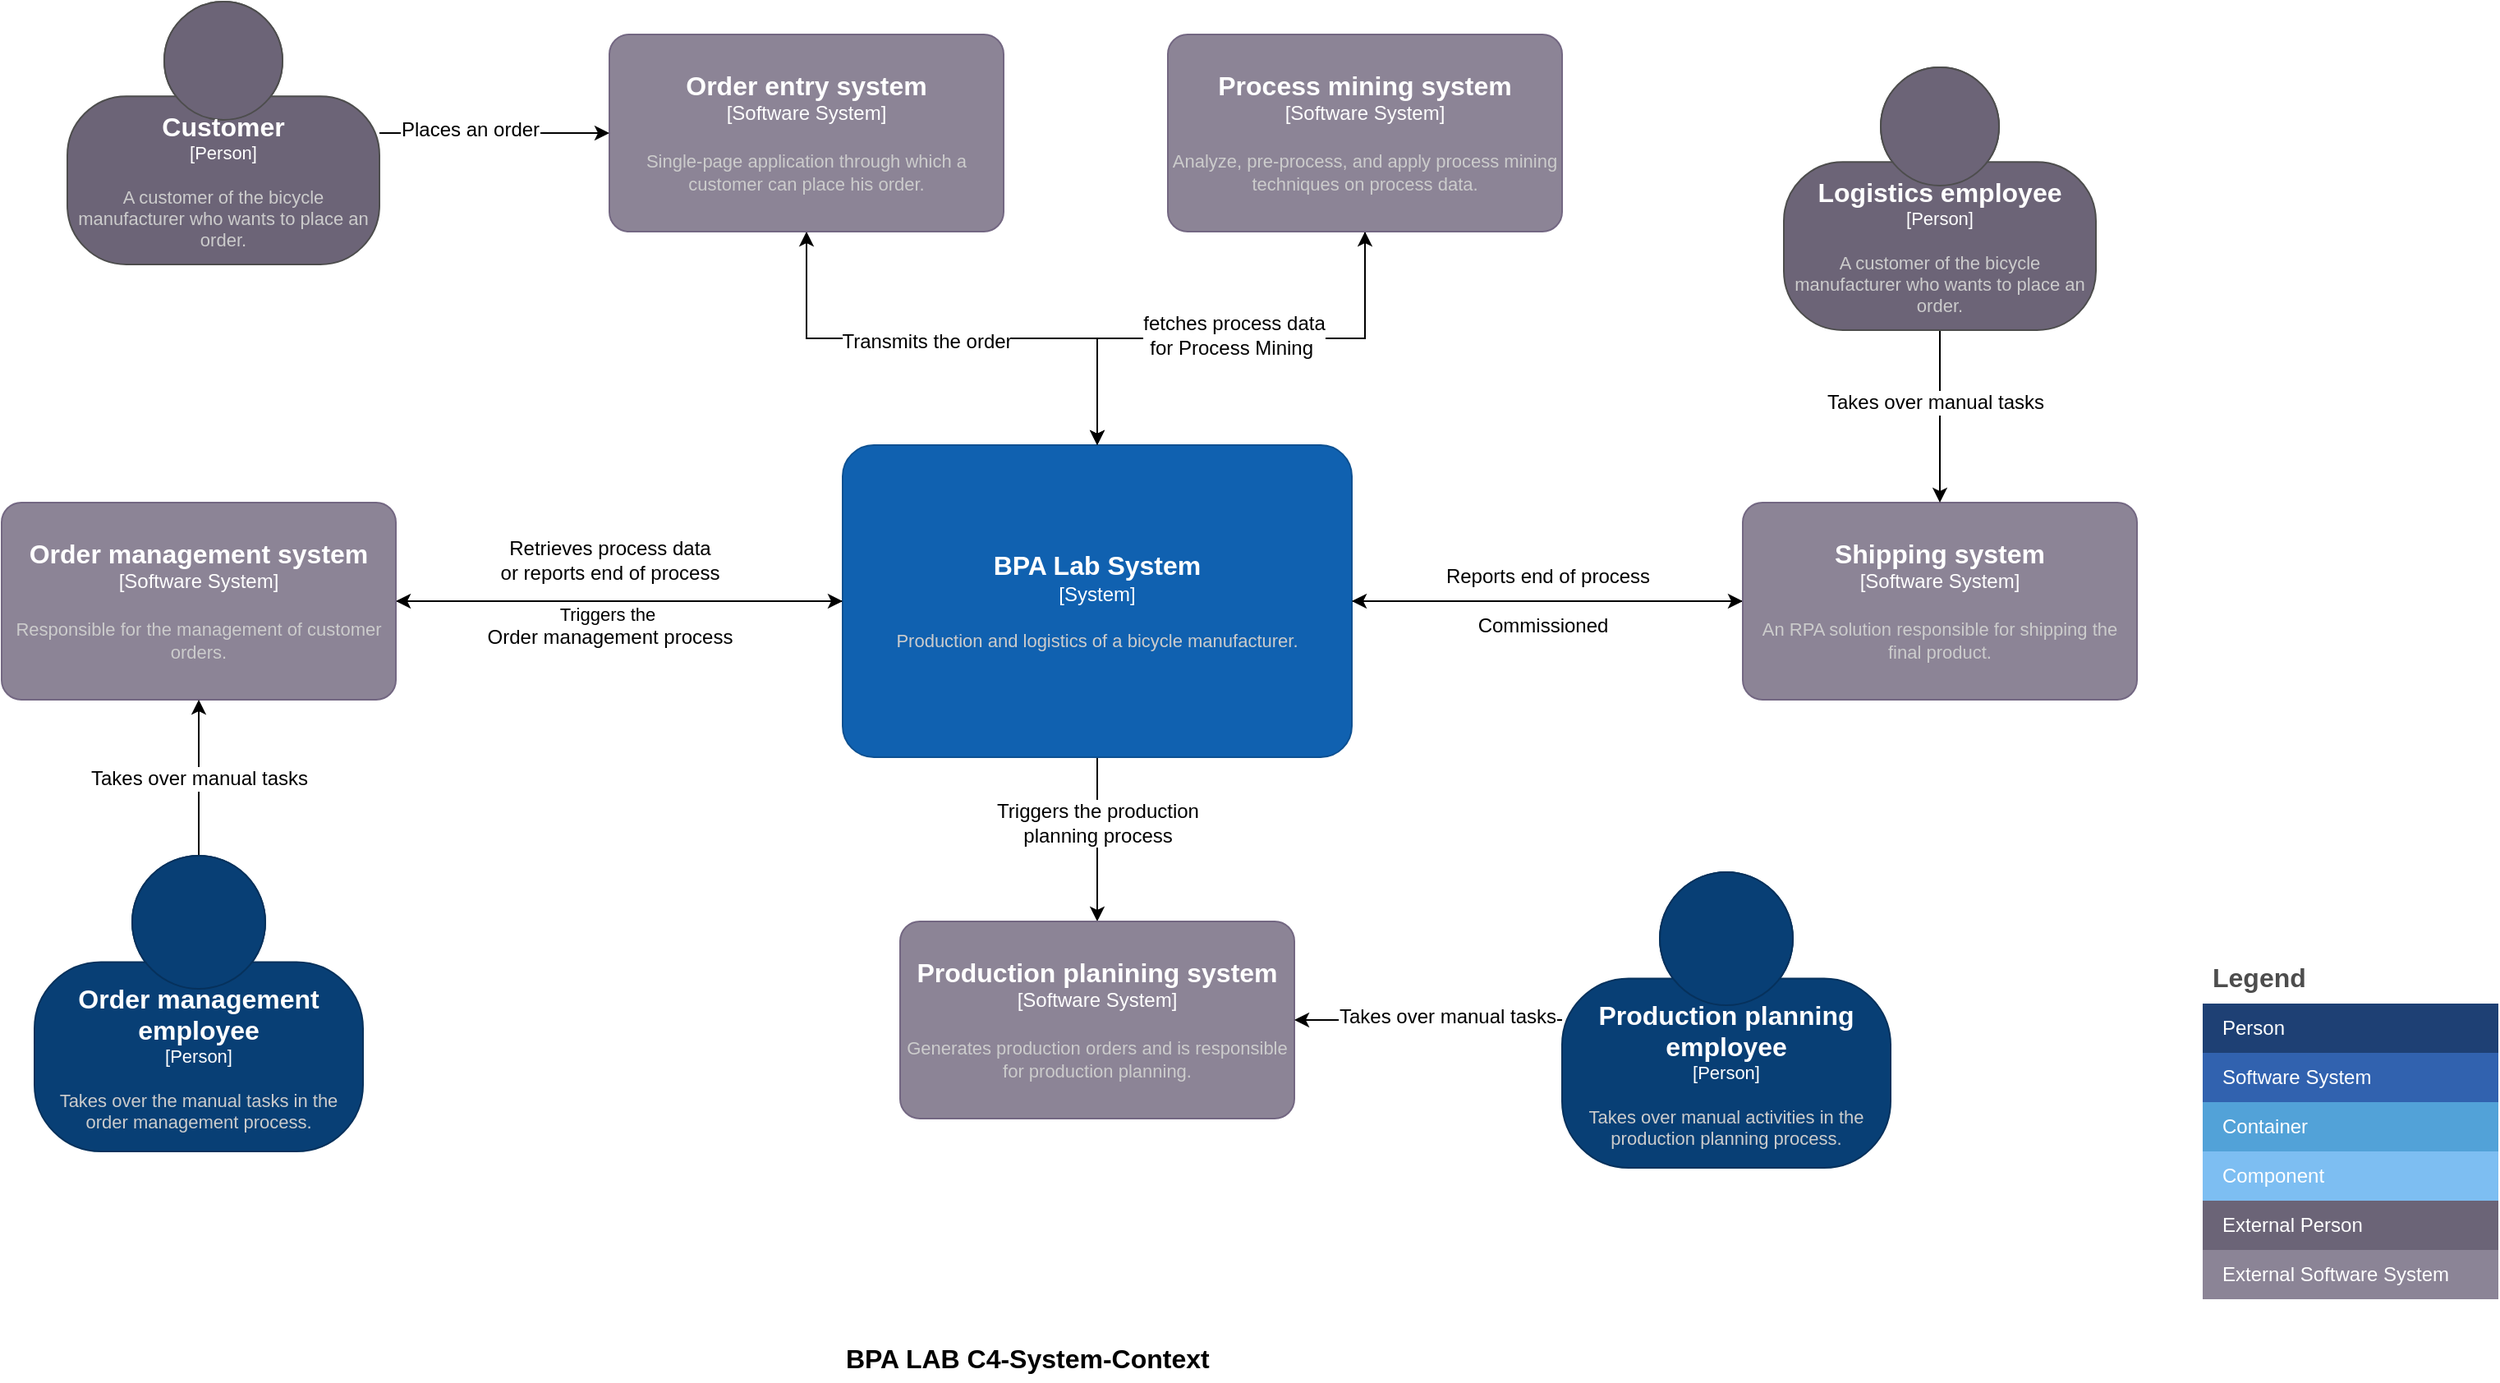 <mxfile version="21.7.4" type="onedrive">
  <diagram name="Seite-1" id="Nr2u1hR7h96ugxyO9wR_">
    <mxGraphModel dx="1622" dy="936" grid="1" gridSize="10" guides="1" tooltips="1" connect="1" arrows="1" fold="1" page="1" pageScale="1" pageWidth="1654" pageHeight="2336" math="0" shadow="0">
      <root>
        <mxCell id="0" />
        <mxCell id="1" parent="0" />
        <mxCell id="OgZBjtJ-NomViNMuKFCO-3" value="Legend" style="shape=table;startSize=30;container=1;collapsible=0;childLayout=tableLayout;fontSize=16;align=left;verticalAlign=top;fillColor=none;strokeColor=none;fontColor=#4D4D4D;fontStyle=1;spacingLeft=6;spacing=0;resizable=0;" parent="1" vertex="1">
          <mxGeometry x="1500" y="760" width="180" height="210.0" as="geometry" />
        </mxCell>
        <mxCell id="OgZBjtJ-NomViNMuKFCO-4" value="" style="shape=tableRow;horizontal=0;startSize=0;swimlaneHead=0;swimlaneBody=0;strokeColor=inherit;top=0;left=0;bottom=0;right=0;collapsible=0;dropTarget=0;fillColor=none;points=[[0,0.5],[1,0.5]];portConstraint=eastwest;fontSize=12;" parent="OgZBjtJ-NomViNMuKFCO-3" vertex="1">
          <mxGeometry y="30" width="180" height="30" as="geometry" />
        </mxCell>
        <mxCell id="OgZBjtJ-NomViNMuKFCO-5" value="Person" style="shape=partialRectangle;html=1;whiteSpace=wrap;connectable=0;strokeColor=inherit;overflow=hidden;fillColor=#1E4074;top=0;left=0;bottom=0;right=0;pointerEvents=1;fontSize=12;align=left;fontColor=#FFFFFF;gradientColor=none;spacingLeft=10;spacingRight=4;" parent="OgZBjtJ-NomViNMuKFCO-4" vertex="1">
          <mxGeometry width="180" height="30" as="geometry">
            <mxRectangle width="180" height="30" as="alternateBounds" />
          </mxGeometry>
        </mxCell>
        <mxCell id="OgZBjtJ-NomViNMuKFCO-6" value="" style="shape=tableRow;horizontal=0;startSize=0;swimlaneHead=0;swimlaneBody=0;strokeColor=inherit;top=0;left=0;bottom=0;right=0;collapsible=0;dropTarget=0;fillColor=none;points=[[0,0.5],[1,0.5]];portConstraint=eastwest;fontSize=12;" parent="OgZBjtJ-NomViNMuKFCO-3" vertex="1">
          <mxGeometry y="60" width="180" height="30" as="geometry" />
        </mxCell>
        <mxCell id="OgZBjtJ-NomViNMuKFCO-7" value="Software System" style="shape=partialRectangle;html=1;whiteSpace=wrap;connectable=0;strokeColor=inherit;overflow=hidden;fillColor=#3162AF;top=0;left=0;bottom=0;right=0;pointerEvents=1;fontSize=12;align=left;fontColor=#FFFFFF;gradientColor=none;spacingLeft=10;spacingRight=4;" parent="OgZBjtJ-NomViNMuKFCO-6" vertex="1">
          <mxGeometry width="180" height="30" as="geometry">
            <mxRectangle width="180" height="30" as="alternateBounds" />
          </mxGeometry>
        </mxCell>
        <mxCell id="OgZBjtJ-NomViNMuKFCO-8" value="" style="shape=tableRow;horizontal=0;startSize=0;swimlaneHead=0;swimlaneBody=0;strokeColor=inherit;top=0;left=0;bottom=0;right=0;collapsible=0;dropTarget=0;fillColor=none;points=[[0,0.5],[1,0.5]];portConstraint=eastwest;fontSize=12;" parent="OgZBjtJ-NomViNMuKFCO-3" vertex="1">
          <mxGeometry y="90" width="180" height="30" as="geometry" />
        </mxCell>
        <mxCell id="OgZBjtJ-NomViNMuKFCO-9" value="Container" style="shape=partialRectangle;html=1;whiteSpace=wrap;connectable=0;strokeColor=inherit;overflow=hidden;fillColor=#52a2d8;top=0;left=0;bottom=0;right=0;pointerEvents=1;fontSize=12;align=left;fontColor=#FFFFFF;gradientColor=none;spacingLeft=10;spacingRight=4;" parent="OgZBjtJ-NomViNMuKFCO-8" vertex="1">
          <mxGeometry width="180" height="30" as="geometry">
            <mxRectangle width="180" height="30" as="alternateBounds" />
          </mxGeometry>
        </mxCell>
        <mxCell id="OgZBjtJ-NomViNMuKFCO-10" value="" style="shape=tableRow;horizontal=0;startSize=0;swimlaneHead=0;swimlaneBody=0;strokeColor=inherit;top=0;left=0;bottom=0;right=0;collapsible=0;dropTarget=0;fillColor=none;points=[[0,0.5],[1,0.5]];portConstraint=eastwest;fontSize=12;" parent="OgZBjtJ-NomViNMuKFCO-3" vertex="1">
          <mxGeometry y="120" width="180" height="30" as="geometry" />
        </mxCell>
        <mxCell id="OgZBjtJ-NomViNMuKFCO-11" value="Component" style="shape=partialRectangle;html=1;whiteSpace=wrap;connectable=0;strokeColor=inherit;overflow=hidden;fillColor=#7dbef2;top=0;left=0;bottom=0;right=0;pointerEvents=1;fontSize=12;align=left;fontColor=#FFFFFF;gradientColor=none;spacingLeft=10;spacingRight=4;" parent="OgZBjtJ-NomViNMuKFCO-10" vertex="1">
          <mxGeometry width="180" height="30" as="geometry">
            <mxRectangle width="180" height="30" as="alternateBounds" />
          </mxGeometry>
        </mxCell>
        <mxCell id="OgZBjtJ-NomViNMuKFCO-12" value="" style="shape=tableRow;horizontal=0;startSize=0;swimlaneHead=0;swimlaneBody=0;strokeColor=inherit;top=0;left=0;bottom=0;right=0;collapsible=0;dropTarget=0;fillColor=none;points=[[0,0.5],[1,0.5]];portConstraint=eastwest;fontSize=12;" parent="OgZBjtJ-NomViNMuKFCO-3" vertex="1">
          <mxGeometry y="150" width="180" height="30" as="geometry" />
        </mxCell>
        <mxCell id="OgZBjtJ-NomViNMuKFCO-13" value="External Person" style="shape=partialRectangle;html=1;whiteSpace=wrap;connectable=0;strokeColor=inherit;overflow=hidden;fillColor=#6b6477;top=0;left=0;bottom=0;right=0;pointerEvents=1;fontSize=12;align=left;fontColor=#FFFFFF;gradientColor=none;spacingLeft=10;spacingRight=4;" parent="OgZBjtJ-NomViNMuKFCO-12" vertex="1">
          <mxGeometry width="180" height="30" as="geometry">
            <mxRectangle width="180" height="30" as="alternateBounds" />
          </mxGeometry>
        </mxCell>
        <mxCell id="OgZBjtJ-NomViNMuKFCO-14" value="" style="shape=tableRow;horizontal=0;startSize=0;swimlaneHead=0;swimlaneBody=0;strokeColor=inherit;top=0;left=0;bottom=0;right=0;collapsible=0;dropTarget=0;fillColor=none;points=[[0,0.5],[1,0.5]];portConstraint=eastwest;fontSize=12;" parent="OgZBjtJ-NomViNMuKFCO-3" vertex="1">
          <mxGeometry y="180" width="180" height="30" as="geometry" />
        </mxCell>
        <mxCell id="OgZBjtJ-NomViNMuKFCO-15" value="External Software System" style="shape=partialRectangle;html=1;whiteSpace=wrap;connectable=0;strokeColor=inherit;overflow=hidden;fillColor=#8b8496;top=0;left=0;bottom=0;right=0;pointerEvents=1;fontSize=12;align=left;fontColor=#FFFFFF;gradientColor=none;spacingLeft=10;spacingRight=4;" parent="OgZBjtJ-NomViNMuKFCO-14" vertex="1">
          <mxGeometry width="180" height="30" as="geometry">
            <mxRectangle width="180" height="30" as="alternateBounds" />
          </mxGeometry>
        </mxCell>
        <mxCell id="7dyLRfc8B-bBLUs6YG5J-10" style="edgeStyle=orthogonalEdgeStyle;rounded=0;orthogonalLoop=1;jettySize=auto;html=1;" edge="1" parent="1" source="ByFdooQVjw_topJzLV6J-2" target="ByFdooQVjw_topJzLV6J-3">
          <mxGeometry relative="1" as="geometry" />
        </mxCell>
        <mxCell id="7dyLRfc8B-bBLUs6YG5J-11" style="edgeStyle=orthogonalEdgeStyle;rounded=0;orthogonalLoop=1;jettySize=auto;html=1;" edge="1" parent="1" source="ByFdooQVjw_topJzLV6J-2" target="ByFdooQVjw_topJzLV6J-4">
          <mxGeometry relative="1" as="geometry" />
        </mxCell>
        <mxCell id="7dyLRfc8B-bBLUs6YG5J-12" style="edgeStyle=orthogonalEdgeStyle;rounded=0;orthogonalLoop=1;jettySize=auto;html=1;" edge="1" parent="1" source="ByFdooQVjw_topJzLV6J-2" target="7dyLRfc8B-bBLUs6YG5J-4">
          <mxGeometry relative="1" as="geometry" />
        </mxCell>
        <mxCell id="7dyLRfc8B-bBLUs6YG5J-14" style="edgeStyle=orthogonalEdgeStyle;rounded=0;orthogonalLoop=1;jettySize=auto;html=1;" edge="1" parent="1" source="ByFdooQVjw_topJzLV6J-2" target="7dyLRfc8B-bBLUs6YG5J-1">
          <mxGeometry relative="1" as="geometry" />
        </mxCell>
        <mxCell id="7dyLRfc8B-bBLUs6YG5J-26" value="&lt;font style=&quot;font-size: 12px;&quot;&gt;Triggers the production&lt;br style=&quot;box-sizing: content-box; -webkit-font-smoothing: antialiased; font-family: Helvetica, &amp;quot;VP Default&amp;quot;;&quot;&gt;&lt;span style=&quot;font-family: Helvetica, &amp;quot;VP Default&amp;quot;;&quot;&gt;planning process&lt;/span&gt;&lt;/font&gt;" style="edgeLabel;html=1;align=center;verticalAlign=middle;resizable=0;points=[];" vertex="1" connectable="0" parent="7dyLRfc8B-bBLUs6YG5J-14">
          <mxGeometry x="-0.197" y="-3" relative="1" as="geometry">
            <mxPoint x="3" as="offset" />
          </mxGeometry>
        </mxCell>
        <mxCell id="7dyLRfc8B-bBLUs6YG5J-15" style="edgeStyle=orthogonalEdgeStyle;rounded=0;orthogonalLoop=1;jettySize=auto;html=1;entryX=1;entryY=0.5;entryDx=0;entryDy=0;entryPerimeter=0;" edge="1" parent="1" source="ByFdooQVjw_topJzLV6J-2" target="ByFdooQVjw_topJzLV6J-6">
          <mxGeometry relative="1" as="geometry" />
        </mxCell>
        <object placeholders="1" c4Name="BPA Lab System" c4Type="System" c4Description="Production and logistics of a bicycle manufacturer." label="&lt;font style=&quot;font-size: 16px&quot;&gt;&lt;b&gt;%c4Name%&lt;/b&gt;&lt;/font&gt;&lt;div&gt;[%c4Type%]&lt;/div&gt;&lt;br&gt;&lt;div&gt;&lt;font style=&quot;font-size: 11px&quot;&gt;&lt;font color=&quot;#cccccc&quot;&gt;%c4Description%&lt;/font&gt;&lt;/div&gt;" id="ByFdooQVjw_topJzLV6J-2">
          <mxCell style="rounded=1;whiteSpace=wrap;html=1;labelBackgroundColor=none;fillColor=#1061B0;fontColor=#ffffff;align=center;arcSize=10;strokeColor=#0D5091;metaEdit=1;resizable=1;points=[[0.25,0,0],[0.5,0,0],[0.75,0,0],[1,0.25,0],[1,0.5,0],[1,0.75,0],[0.75,1,0],[0.5,1,0],[0.25,1,0],[0,0.75,0],[0,0.5,0],[0,0.25,0]];editable=1;movable=1;rotatable=1;deletable=1;locked=0;connectable=1;" parent="1" vertex="1">
            <mxGeometry x="672" y="450" width="310" height="190" as="geometry" />
          </mxCell>
        </object>
        <mxCell id="7dyLRfc8B-bBLUs6YG5J-8" style="edgeStyle=orthogonalEdgeStyle;rounded=0;orthogonalLoop=1;jettySize=auto;html=1;" edge="1" parent="1" source="ByFdooQVjw_topJzLV6J-3" target="ByFdooQVjw_topJzLV6J-2">
          <mxGeometry relative="1" as="geometry" />
        </mxCell>
        <mxCell id="7dyLRfc8B-bBLUs6YG5J-21" value="&lt;font style=&quot;font-size: 12px;&quot;&gt;Transmits the order&lt;/font&gt;" style="edgeLabel;html=1;align=center;verticalAlign=middle;resizable=0;points=[];" vertex="1" connectable="0" parent="7dyLRfc8B-bBLUs6YG5J-8">
          <mxGeometry x="-0.103" y="-2" relative="1" as="geometry">
            <mxPoint as="offset" />
          </mxGeometry>
        </mxCell>
        <object placeholders="1" c4Name="Order entry system" c4Type="Software System" c4Description="Single-page application through which a customer can place his order." label="&lt;font style=&quot;font-size: 16px&quot;&gt;&lt;b&gt;%c4Name%&lt;/b&gt;&lt;/font&gt;&lt;div&gt;[%c4Type%]&lt;/div&gt;&lt;br&gt;&lt;div&gt;&lt;font style=&quot;font-size: 11px&quot;&gt;&lt;font color=&quot;#cccccc&quot;&gt;%c4Description%&lt;/font&gt;&lt;/div&gt;" id="ByFdooQVjw_topJzLV6J-3">
          <mxCell style="rounded=1;whiteSpace=wrap;html=1;labelBackgroundColor=none;fillColor=#8C8496;fontColor=#ffffff;align=center;arcSize=10;strokeColor=#736782;metaEdit=1;resizable=0;points=[[0.25,0,0],[0.5,0,0],[0.75,0,0],[1,0.25,0],[1,0.5,0],[1,0.75,0],[0.75,1,0],[0.5,1,0],[0.25,1,0],[0,0.75,0],[0,0.5,0],[0,0.25,0]];" parent="1" vertex="1">
            <mxGeometry x="530" y="200" width="240" height="120" as="geometry" />
          </mxCell>
        </object>
        <mxCell id="7dyLRfc8B-bBLUs6YG5J-9" style="edgeStyle=orthogonalEdgeStyle;rounded=0;orthogonalLoop=1;jettySize=auto;html=1;entryX=0.5;entryY=0;entryDx=0;entryDy=0;entryPerimeter=0;" edge="1" parent="1" source="ByFdooQVjw_topJzLV6J-4" target="ByFdooQVjw_topJzLV6J-2">
          <mxGeometry relative="1" as="geometry" />
        </mxCell>
        <mxCell id="7dyLRfc8B-bBLUs6YG5J-22" value="&lt;font style=&quot;font-size: 12px;&quot;&gt;fetches process data&lt;br style=&quot;box-sizing: content-box; -webkit-font-smoothing: antialiased; font-family: Helvetica, &amp;quot;VP Default&amp;quot;;&quot;&gt;&lt;span style=&quot;font-family: Helvetica, &amp;quot;VP Default&amp;quot;;&quot;&gt;for Process Mining&amp;nbsp;&lt;/span&gt;&lt;/font&gt;" style="edgeLabel;html=1;align=center;verticalAlign=middle;resizable=0;points=[];" vertex="1" connectable="0" parent="7dyLRfc8B-bBLUs6YG5J-9">
          <mxGeometry x="-0.016" y="-2" relative="1" as="geometry">
            <mxPoint x="-1" as="offset" />
          </mxGeometry>
        </mxCell>
        <object placeholders="1" c4Name="Process mining system" c4Type="Software System" c4Description="Analyze, pre-process, and apply process mining techniques on process data." label="&lt;font style=&quot;font-size: 16px&quot;&gt;&lt;b&gt;%c4Name%&lt;/b&gt;&lt;/font&gt;&lt;div&gt;[%c4Type%]&lt;/div&gt;&lt;br&gt;&lt;div&gt;&lt;font style=&quot;font-size: 11px&quot;&gt;&lt;font color=&quot;#cccccc&quot;&gt;%c4Description%&lt;/font&gt;&lt;/div&gt;" id="ByFdooQVjw_topJzLV6J-4">
          <mxCell style="rounded=1;whiteSpace=wrap;html=1;labelBackgroundColor=none;fillColor=#8C8496;fontColor=#ffffff;align=center;arcSize=10;strokeColor=#736782;metaEdit=1;resizable=0;points=[[0.25,0,0],[0.5,0,0],[0.75,0,0],[1,0.25,0],[1,0.5,0],[1,0.75,0],[0.75,1,0],[0.5,1,0],[0.25,1,0],[0,0.75,0],[0,0.5,0],[0,0.25,0]];" parent="1" vertex="1">
            <mxGeometry x="870" y="200" width="240" height="120" as="geometry" />
          </mxCell>
        </object>
        <mxCell id="7dyLRfc8B-bBLUs6YG5J-18" style="edgeStyle=orthogonalEdgeStyle;rounded=0;orthogonalLoop=1;jettySize=auto;html=1;entryX=0;entryY=0.5;entryDx=0;entryDy=0;entryPerimeter=0;" edge="1" parent="1" source="ByFdooQVjw_topJzLV6J-5" target="ByFdooQVjw_topJzLV6J-3">
          <mxGeometry relative="1" as="geometry" />
        </mxCell>
        <mxCell id="7dyLRfc8B-bBLUs6YG5J-20" value="&lt;font style=&quot;font-size: 12px;&quot;&gt;Places an order&lt;/font&gt;" style="edgeLabel;html=1;align=center;verticalAlign=middle;resizable=0;points=[];" vertex="1" connectable="0" parent="7dyLRfc8B-bBLUs6YG5J-18">
          <mxGeometry x="-0.213" y="2" relative="1" as="geometry">
            <mxPoint as="offset" />
          </mxGeometry>
        </mxCell>
        <object placeholders="1" c4Name="Customer" c4Type="Person" c4Description="A customer of the bicycle manufacturer who wants to place an order." label="&lt;font style=&quot;font-size: 16px&quot;&gt;&lt;b&gt;%c4Name%&lt;/b&gt;&lt;/font&gt;&lt;div&gt;[%c4Type%]&lt;/div&gt;&lt;br&gt;&lt;div&gt;&lt;font style=&quot;font-size: 11px&quot;&gt;&lt;font color=&quot;#cccccc&quot;&gt;%c4Description%&lt;/font&gt;&lt;/div&gt;" id="ByFdooQVjw_topJzLV6J-5">
          <mxCell style="html=1;fontSize=11;dashed=0;whiteSpace=wrap;fillColor=#6C6477;strokeColor=#4D4D4D;fontColor=#ffffff;shape=mxgraph.c4.person2;align=center;metaEdit=1;points=[[0.5,0,0],[1,0.5,0],[1,0.75,0],[0.75,1,0],[0.5,1,0],[0.25,1,0],[0,0.75,0],[0,0.5,0]];resizable=1;editable=1;movable=1;rotatable=1;deletable=1;locked=0;connectable=1;" parent="1" vertex="1">
            <mxGeometry x="200" y="180" width="190" height="160" as="geometry" />
          </mxCell>
        </object>
        <mxCell id="7dyLRfc8B-bBLUs6YG5J-16" style="edgeStyle=orthogonalEdgeStyle;rounded=0;orthogonalLoop=1;jettySize=auto;html=1;" edge="1" parent="1" source="ByFdooQVjw_topJzLV6J-6" target="ByFdooQVjw_topJzLV6J-2">
          <mxGeometry relative="1" as="geometry" />
        </mxCell>
        <mxCell id="7dyLRfc8B-bBLUs6YG5J-23" value="&lt;div style=&quot;box-sizing: content-box; -webkit-font-smoothing: antialiased; font-family: Helvetica, &amp;quot;VP Default&amp;quot;; font-size: 12px;&quot;&gt;&lt;font style=&quot;font-size: 12px;&quot;&gt;Retrieves process data&lt;/font&gt;&lt;/div&gt;&lt;div style=&quot;box-sizing: content-box; -webkit-font-smoothing: antialiased; font-family: Helvetica, &amp;quot;VP Default&amp;quot;; font-size: 12px;&quot;&gt;&lt;font style=&quot;font-size: 12px;&quot;&gt;or reports end of process&lt;/font&gt;&lt;/div&gt;" style="edgeLabel;html=1;align=center;verticalAlign=middle;resizable=0;points=[];" vertex="1" connectable="0" parent="7dyLRfc8B-bBLUs6YG5J-16">
          <mxGeometry x="-0.072" y="1" relative="1" as="geometry">
            <mxPoint x="4" y="-24" as="offset" />
          </mxGeometry>
        </mxCell>
        <mxCell id="7dyLRfc8B-bBLUs6YG5J-25" value="&lt;div style=&quot;box-sizing: content-box; -webkit-font-smoothing: antialiased; font-family: Helvetica, &amp;quot;VP Default&amp;quot;;&quot;&gt;Triggers the&amp;nbsp;&lt;/div&gt;&lt;div style=&quot;box-sizing: content-box; -webkit-font-smoothing: antialiased; font-family: Helvetica, &amp;quot;VP Default&amp;quot;; font-size: 12px;&quot;&gt;Order management process&lt;/div&gt;" style="edgeLabel;html=1;align=center;verticalAlign=middle;resizable=0;points=[];" vertex="1" connectable="0" parent="7dyLRfc8B-bBLUs6YG5J-16">
          <mxGeometry x="0.015" relative="1" as="geometry">
            <mxPoint x="-8" y="15" as="offset" />
          </mxGeometry>
        </mxCell>
        <object placeholders="1" c4Name="Order management system" c4Type="Software System" c4Description="Responsible for the management of customer orders." label="&lt;font style=&quot;font-size: 16px&quot;&gt;&lt;b&gt;%c4Name%&lt;/b&gt;&lt;/font&gt;&lt;div&gt;[%c4Type%]&lt;/div&gt;&lt;br&gt;&lt;div&gt;&lt;font style=&quot;font-size: 11px&quot;&gt;&lt;font color=&quot;#cccccc&quot;&gt;%c4Description%&lt;/font&gt;&lt;/div&gt;" id="ByFdooQVjw_topJzLV6J-6">
          <mxCell style="rounded=1;whiteSpace=wrap;html=1;labelBackgroundColor=none;fillColor=#8C8496;fontColor=#ffffff;align=center;arcSize=10;strokeColor=#736782;metaEdit=1;resizable=0;points=[[0.25,0,0],[0.5,0,0],[0.75,0,0],[1,0.25,0],[1,0.5,0],[1,0.75,0],[0.75,1,0],[0.5,1,0],[0.25,1,0],[0,0.75,0],[0,0.5,0],[0,0.25,0]];" parent="1" vertex="1">
            <mxGeometry x="160" y="485" width="240" height="120" as="geometry" />
          </mxCell>
        </object>
        <object placeholders="1" c4Name="Production planining system" c4Type="Software System" c4Description="Generates production orders and is responsible for production planning." label="&lt;font style=&quot;font-size: 16px&quot;&gt;&lt;b&gt;%c4Name%&lt;/b&gt;&lt;/font&gt;&lt;div&gt;[%c4Type%]&lt;/div&gt;&lt;br&gt;&lt;div&gt;&lt;font style=&quot;font-size: 11px&quot;&gt;&lt;font color=&quot;#cccccc&quot;&gt;%c4Description%&lt;/font&gt;&lt;/div&gt;" id="7dyLRfc8B-bBLUs6YG5J-1">
          <mxCell style="rounded=1;whiteSpace=wrap;html=1;labelBackgroundColor=none;fillColor=#8C8496;fontColor=#ffffff;align=center;arcSize=10;strokeColor=#736782;metaEdit=1;resizable=0;points=[[0.25,0,0],[0.5,0,0],[0.75,0,0],[1,0.25,0],[1,0.5,0],[1,0.75,0],[0.75,1,0],[0.5,1,0],[0.25,1,0],[0,0.75,0],[0,0.5,0],[0,0.25,0]];" vertex="1" parent="1">
            <mxGeometry x="707" y="740" width="240" height="120" as="geometry" />
          </mxCell>
        </object>
        <mxCell id="7dyLRfc8B-bBLUs6YG5J-17" style="edgeStyle=orthogonalEdgeStyle;rounded=0;orthogonalLoop=1;jettySize=auto;html=1;entryX=0.5;entryY=1;entryDx=0;entryDy=0;entryPerimeter=0;" edge="1" parent="1" source="7dyLRfc8B-bBLUs6YG5J-2" target="ByFdooQVjw_topJzLV6J-6">
          <mxGeometry relative="1" as="geometry" />
        </mxCell>
        <mxCell id="7dyLRfc8B-bBLUs6YG5J-34" value="&lt;font style=&quot;font-size: 12px;&quot;&gt;Takes over manual tasks&lt;/font&gt;" style="edgeLabel;html=1;align=center;verticalAlign=middle;resizable=0;points=[];" vertex="1" connectable="0" parent="7dyLRfc8B-bBLUs6YG5J-17">
          <mxGeometry x="0.003" relative="1" as="geometry">
            <mxPoint as="offset" />
          </mxGeometry>
        </mxCell>
        <object placeholders="1" c4Name="Order management employee" c4Type="Person" c4Description="Takes over the manual tasks in the order management process." label="&lt;font style=&quot;font-size: 16px&quot;&gt;&lt;b&gt;%c4Name%&lt;/b&gt;&lt;/font&gt;&lt;div&gt;[%c4Type%]&lt;/div&gt;&lt;br&gt;&lt;div&gt;&lt;font style=&quot;font-size: 11px&quot;&gt;&lt;font color=&quot;#cccccc&quot;&gt;%c4Description%&lt;/font&gt;&lt;/div&gt;" id="7dyLRfc8B-bBLUs6YG5J-2">
          <mxCell style="html=1;fontSize=11;dashed=0;whiteSpace=wrap;fillColor=#083F75;strokeColor=#06315C;fontColor=#ffffff;shape=mxgraph.c4.person2;align=center;metaEdit=1;points=[[0.5,0,0],[1,0.5,0],[1,0.75,0],[0.75,1,0],[0.5,1,0],[0.25,1,0],[0,0.75,0],[0,0.5,0]];resizable=0;" vertex="1" parent="1">
            <mxGeometry x="180" y="700" width="200" height="180" as="geometry" />
          </mxCell>
        </object>
        <mxCell id="7dyLRfc8B-bBLUs6YG5J-19" style="edgeStyle=orthogonalEdgeStyle;rounded=0;orthogonalLoop=1;jettySize=auto;html=1;" edge="1" parent="1" source="7dyLRfc8B-bBLUs6YG5J-3" target="7dyLRfc8B-bBLUs6YG5J-1">
          <mxGeometry relative="1" as="geometry" />
        </mxCell>
        <mxCell id="7dyLRfc8B-bBLUs6YG5J-29" value="&lt;font style=&quot;font-size: 12px;&quot;&gt;Takes over manual tasks&lt;/font&gt;" style="edgeLabel;html=1;align=center;verticalAlign=middle;resizable=0;points=[];" vertex="1" connectable="0" parent="7dyLRfc8B-bBLUs6YG5J-19">
          <mxGeometry x="-0.134" y="-2" relative="1" as="geometry">
            <mxPoint as="offset" />
          </mxGeometry>
        </mxCell>
        <object placeholders="1" c4Name="Production planning employee" c4Type="Person" c4Description="Takes over manual activities in the production planning process." label="&lt;font style=&quot;font-size: 16px&quot;&gt;&lt;b&gt;%c4Name%&lt;/b&gt;&lt;/font&gt;&lt;div&gt;[%c4Type%]&lt;/div&gt;&lt;br&gt;&lt;div&gt;&lt;font style=&quot;font-size: 11px&quot;&gt;&lt;font color=&quot;#cccccc&quot;&gt;%c4Description%&lt;/font&gt;&lt;/div&gt;" id="7dyLRfc8B-bBLUs6YG5J-3">
          <mxCell style="html=1;fontSize=11;dashed=0;whiteSpace=wrap;fillColor=#083F75;strokeColor=#06315C;fontColor=#ffffff;shape=mxgraph.c4.person2;align=center;metaEdit=1;points=[[0.5,0,0],[1,0.5,0],[1,0.75,0],[0.75,1,0],[0.5,1,0],[0.25,1,0],[0,0.75,0],[0,0.5,0]];resizable=0;" vertex="1" parent="1">
            <mxGeometry x="1110" y="710" width="200" height="180" as="geometry" />
          </mxCell>
        </object>
        <mxCell id="7dyLRfc8B-bBLUs6YG5J-13" style="edgeStyle=orthogonalEdgeStyle;rounded=0;orthogonalLoop=1;jettySize=auto;html=1;entryX=1;entryY=0.5;entryDx=0;entryDy=0;entryPerimeter=0;" edge="1" parent="1" source="7dyLRfc8B-bBLUs6YG5J-4" target="ByFdooQVjw_topJzLV6J-2">
          <mxGeometry relative="1" as="geometry" />
        </mxCell>
        <mxCell id="7dyLRfc8B-bBLUs6YG5J-27" value="&lt;font style=&quot;font-size: 12px;&quot;&gt;Reports end of process&lt;/font&gt;" style="edgeLabel;html=1;align=center;verticalAlign=middle;resizable=0;points=[];" vertex="1" connectable="0" parent="7dyLRfc8B-bBLUs6YG5J-13">
          <mxGeometry x="0.114" y="-2" relative="1" as="geometry">
            <mxPoint x="13" y="-13" as="offset" />
          </mxGeometry>
        </mxCell>
        <mxCell id="7dyLRfc8B-bBLUs6YG5J-28" value="&lt;font style=&quot;font-size: 12px;&quot;&gt;Commissioned&lt;/font&gt;" style="edgeLabel;html=1;align=center;verticalAlign=middle;resizable=0;points=[];" vertex="1" connectable="0" parent="7dyLRfc8B-bBLUs6YG5J-13">
          <mxGeometry x="0.025" y="-2" relative="1" as="geometry">
            <mxPoint y="17" as="offset" />
          </mxGeometry>
        </mxCell>
        <object placeholders="1" c4Name="Shipping system" c4Type="Software System" c4Description=" An RPA solution responsible for shipping the final product." label="&lt;font style=&quot;font-size: 16px&quot;&gt;&lt;b&gt;%c4Name%&lt;/b&gt;&lt;/font&gt;&lt;div&gt;[%c4Type%]&lt;/div&gt;&lt;br&gt;&lt;div&gt;&lt;font style=&quot;font-size: 11px&quot;&gt;&lt;font color=&quot;#cccccc&quot;&gt;%c4Description%&lt;/font&gt;&lt;/div&gt;" id="7dyLRfc8B-bBLUs6YG5J-4">
          <mxCell style="rounded=1;whiteSpace=wrap;html=1;labelBackgroundColor=none;fillColor=#8C8496;fontColor=#ffffff;align=center;arcSize=10;strokeColor=#736782;metaEdit=1;resizable=0;points=[[0.25,0,0],[0.5,0,0],[0.75,0,0],[1,0.25,0],[1,0.5,0],[1,0.75,0],[0.75,1,0],[0.5,1,0],[0.25,1,0],[0,0.75,0],[0,0.5,0],[0,0.25,0]];" vertex="1" parent="1">
            <mxGeometry x="1220" y="485" width="240" height="120" as="geometry" />
          </mxCell>
        </object>
        <mxCell id="7dyLRfc8B-bBLUs6YG5J-7" style="edgeStyle=orthogonalEdgeStyle;rounded=0;orthogonalLoop=1;jettySize=auto;html=1;" edge="1" parent="1" source="7dyLRfc8B-bBLUs6YG5J-6" target="7dyLRfc8B-bBLUs6YG5J-4">
          <mxGeometry relative="1" as="geometry" />
        </mxCell>
        <mxCell id="7dyLRfc8B-bBLUs6YG5J-31" value="&lt;font style=&quot;font-size: 12px;&quot;&gt;Takes over manual tasks&lt;/font&gt;" style="edgeLabel;html=1;align=center;verticalAlign=middle;resizable=0;points=[];" vertex="1" connectable="0" parent="7dyLRfc8B-bBLUs6YG5J-7">
          <mxGeometry x="-0.162" y="-3" relative="1" as="geometry">
            <mxPoint as="offset" />
          </mxGeometry>
        </mxCell>
        <object placeholders="1" c4Name="Logistics employee" c4Type="Person" c4Description="A customer of the bicycle manufacturer who wants to place an order." label="&lt;font style=&quot;font-size: 16px&quot;&gt;&lt;b&gt;%c4Name%&lt;/b&gt;&lt;/font&gt;&lt;div&gt;[%c4Type%]&lt;/div&gt;&lt;br&gt;&lt;div&gt;&lt;font style=&quot;font-size: 11px&quot;&gt;&lt;font color=&quot;#cccccc&quot;&gt;%c4Description%&lt;/font&gt;&lt;/div&gt;" id="7dyLRfc8B-bBLUs6YG5J-6">
          <mxCell style="html=1;fontSize=11;dashed=0;whiteSpace=wrap;fillColor=#6C6477;strokeColor=#4D4D4D;fontColor=#ffffff;shape=mxgraph.c4.person2;align=center;metaEdit=1;points=[[0.5,0,0],[1,0.5,0],[1,0.75,0],[0.75,1,0],[0.5,1,0],[0.25,1,0],[0,0.75,0],[0,0.5,0]];resizable=1;editable=1;movable=1;rotatable=1;deletable=1;locked=0;connectable=1;" vertex="1" parent="1">
            <mxGeometry x="1245" y="220" width="190" height="160" as="geometry" />
          </mxCell>
        </object>
        <object placeholders="1" c4Name="BPA LAB C4-System-Context" c4Type="ContainerScopeBoundary" c4Description="" label="&lt;font style=&quot;font-size: 16px&quot;&gt;&lt;b&gt;&lt;div style=&quot;text-align: left&quot;&gt;%c4Name%&lt;/div&gt;&lt;/b&gt;&lt;/font&gt;&lt;div style=&quot;text-align: left&quot;&gt;%c4Description%&lt;/div&gt;" id="7dyLRfc8B-bBLUs6YG5J-35">
          <mxCell style="text;html=1;strokeColor=none;fillColor=none;align=left;verticalAlign=top;whiteSpace=wrap;rounded=0;metaEdit=1;allowArrows=0;resizable=1;rotatable=0;connectable=0;recursiveResize=0;expand=0;pointerEvents=0;points=[[0.25,0,0],[0.5,0,0],[0.75,0,0],[1,0.25,0],[1,0.5,0],[1,0.75,0],[0.75,1,0],[0.5,1,0],[0.25,1,0],[0,0.75,0],[0,0.5,0],[0,0.25,0]];" vertex="1" parent="1">
            <mxGeometry x="672" y="990" width="230" height="30" as="geometry" />
          </mxCell>
        </object>
      </root>
    </mxGraphModel>
  </diagram>
</mxfile>
